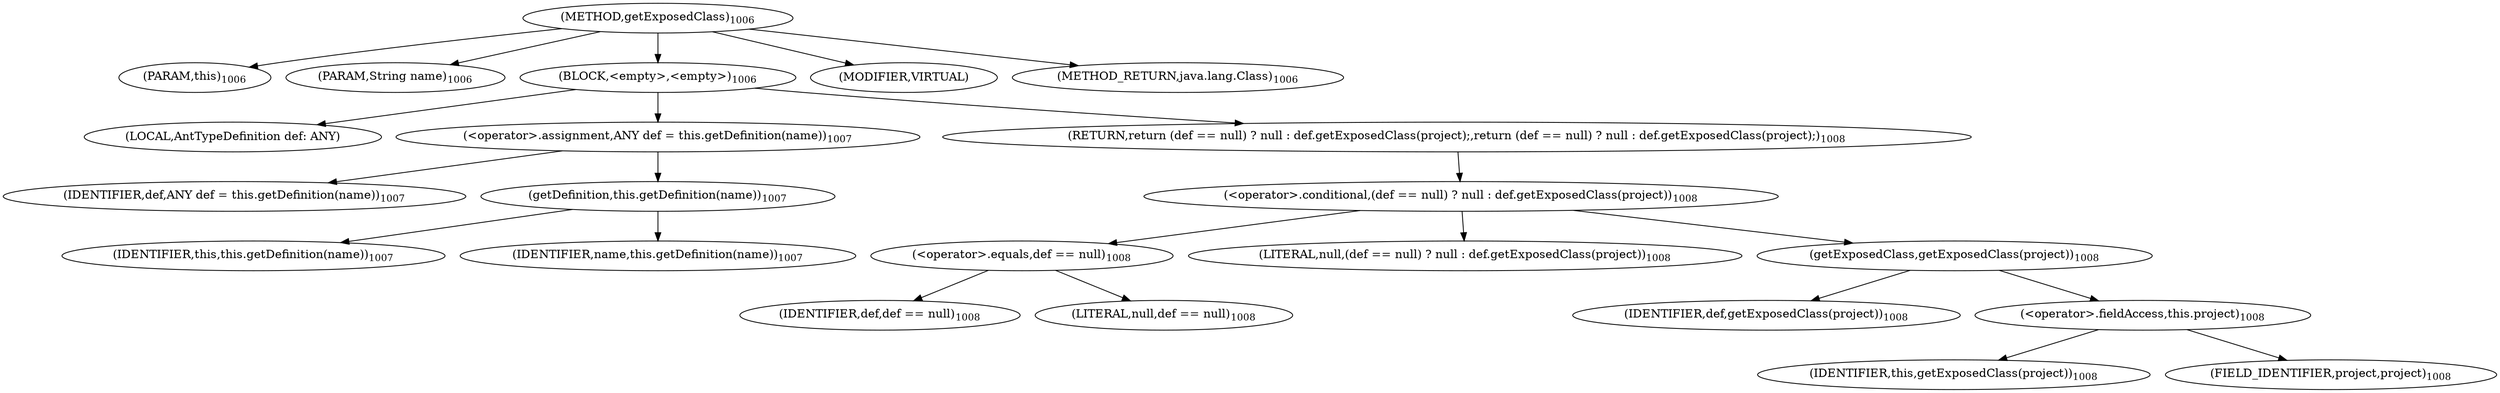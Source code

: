 digraph "getExposedClass" {  
"2331" [label = <(METHOD,getExposedClass)<SUB>1006</SUB>> ]
"80" [label = <(PARAM,this)<SUB>1006</SUB>> ]
"2332" [label = <(PARAM,String name)<SUB>1006</SUB>> ]
"2333" [label = <(BLOCK,&lt;empty&gt;,&lt;empty&gt;)<SUB>1006</SUB>> ]
"2334" [label = <(LOCAL,AntTypeDefinition def: ANY)> ]
"2335" [label = <(&lt;operator&gt;.assignment,ANY def = this.getDefinition(name))<SUB>1007</SUB>> ]
"2336" [label = <(IDENTIFIER,def,ANY def = this.getDefinition(name))<SUB>1007</SUB>> ]
"2337" [label = <(getDefinition,this.getDefinition(name))<SUB>1007</SUB>> ]
"79" [label = <(IDENTIFIER,this,this.getDefinition(name))<SUB>1007</SUB>> ]
"2338" [label = <(IDENTIFIER,name,this.getDefinition(name))<SUB>1007</SUB>> ]
"2339" [label = <(RETURN,return (def == null) ? null : def.getExposedClass(project);,return (def == null) ? null : def.getExposedClass(project);)<SUB>1008</SUB>> ]
"2340" [label = <(&lt;operator&gt;.conditional,(def == null) ? null : def.getExposedClass(project))<SUB>1008</SUB>> ]
"2341" [label = <(&lt;operator&gt;.equals,def == null)<SUB>1008</SUB>> ]
"2342" [label = <(IDENTIFIER,def,def == null)<SUB>1008</SUB>> ]
"2343" [label = <(LITERAL,null,def == null)<SUB>1008</SUB>> ]
"2344" [label = <(LITERAL,null,(def == null) ? null : def.getExposedClass(project))<SUB>1008</SUB>> ]
"2345" [label = <(getExposedClass,getExposedClass(project))<SUB>1008</SUB>> ]
"2346" [label = <(IDENTIFIER,def,getExposedClass(project))<SUB>1008</SUB>> ]
"2347" [label = <(&lt;operator&gt;.fieldAccess,this.project)<SUB>1008</SUB>> ]
"2348" [label = <(IDENTIFIER,this,getExposedClass(project))<SUB>1008</SUB>> ]
"2349" [label = <(FIELD_IDENTIFIER,project,project)<SUB>1008</SUB>> ]
"2350" [label = <(MODIFIER,VIRTUAL)> ]
"2351" [label = <(METHOD_RETURN,java.lang.Class)<SUB>1006</SUB>> ]
  "2331" -> "80" 
  "2331" -> "2332" 
  "2331" -> "2333" 
  "2331" -> "2350" 
  "2331" -> "2351" 
  "2333" -> "2334" 
  "2333" -> "2335" 
  "2333" -> "2339" 
  "2335" -> "2336" 
  "2335" -> "2337" 
  "2337" -> "79" 
  "2337" -> "2338" 
  "2339" -> "2340" 
  "2340" -> "2341" 
  "2340" -> "2344" 
  "2340" -> "2345" 
  "2341" -> "2342" 
  "2341" -> "2343" 
  "2345" -> "2346" 
  "2345" -> "2347" 
  "2347" -> "2348" 
  "2347" -> "2349" 
}
